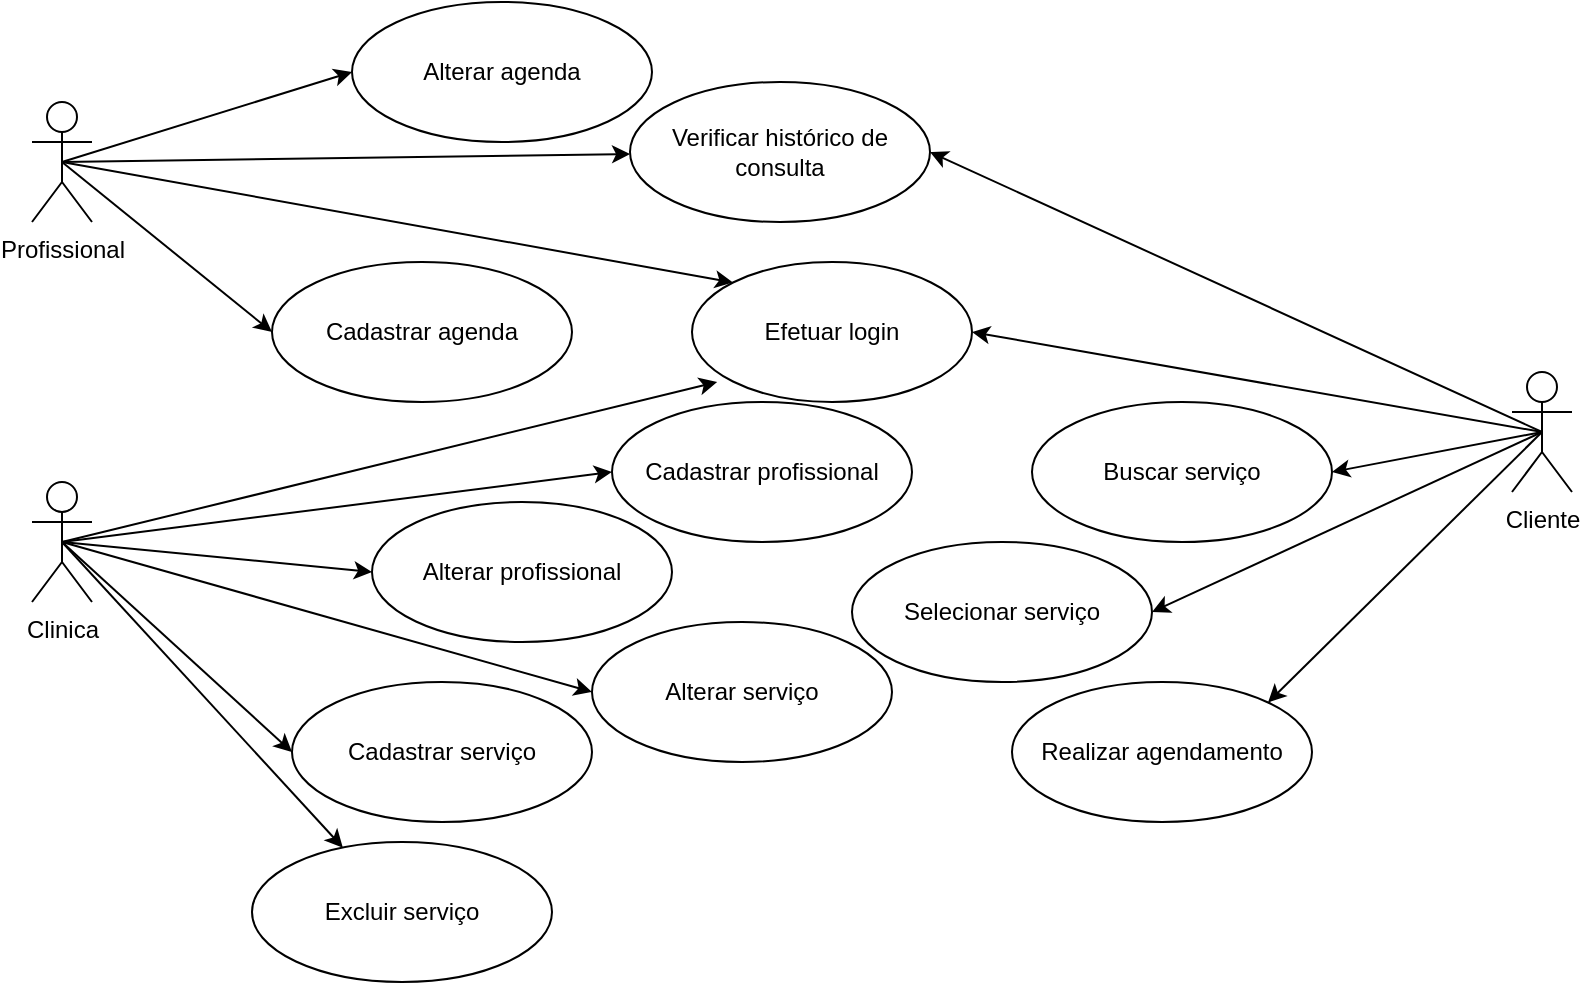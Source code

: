 <mxfile version="22.0.0" type="github">
  <diagram name="Página-1" id="Iu1hGT1gTBS3_60JgMqf">
    <mxGraphModel dx="1183" dy="549" grid="1" gridSize="10" guides="1" tooltips="1" connect="1" arrows="1" fold="1" page="1" pageScale="1" pageWidth="827" pageHeight="1169" math="0" shadow="0">
      <root>
        <mxCell id="0" />
        <mxCell id="1" parent="0" />
        <mxCell id="n0VYCAZRKLvNZl6ZHIPF-22" style="rounded=0;orthogonalLoop=1;jettySize=auto;html=1;exitX=0.5;exitY=0.5;exitDx=0;exitDy=0;exitPerimeter=0;entryX=1;entryY=0.5;entryDx=0;entryDy=0;" edge="1" parent="1" source="A82MeaCJVfevSgUQ1sRY-1" target="A82MeaCJVfevSgUQ1sRY-3">
          <mxGeometry relative="1" as="geometry" />
        </mxCell>
        <mxCell id="n0VYCAZRKLvNZl6ZHIPF-25" style="rounded=0;orthogonalLoop=1;jettySize=auto;html=1;exitX=0.5;exitY=0.5;exitDx=0;exitDy=0;exitPerimeter=0;entryX=1;entryY=0.5;entryDx=0;entryDy=0;" edge="1" parent="1" source="A82MeaCJVfevSgUQ1sRY-1" target="n0VYCAZRKLvNZl6ZHIPF-18">
          <mxGeometry relative="1" as="geometry" />
        </mxCell>
        <mxCell id="n0VYCAZRKLvNZl6ZHIPF-26" style="rounded=0;orthogonalLoop=1;jettySize=auto;html=1;exitX=0.5;exitY=0.5;exitDx=0;exitDy=0;exitPerimeter=0;entryX=1;entryY=0.5;entryDx=0;entryDy=0;" edge="1" parent="1" source="A82MeaCJVfevSgUQ1sRY-1" target="n0VYCAZRKLvNZl6ZHIPF-17">
          <mxGeometry relative="1" as="geometry" />
        </mxCell>
        <mxCell id="n0VYCAZRKLvNZl6ZHIPF-27" style="rounded=0;orthogonalLoop=1;jettySize=auto;html=1;exitX=0.5;exitY=0.5;exitDx=0;exitDy=0;exitPerimeter=0;entryX=1;entryY=0;entryDx=0;entryDy=0;" edge="1" parent="1" source="A82MeaCJVfevSgUQ1sRY-1" target="n0VYCAZRKLvNZl6ZHIPF-9">
          <mxGeometry relative="1" as="geometry" />
        </mxCell>
        <mxCell id="n0VYCAZRKLvNZl6ZHIPF-40" style="rounded=0;orthogonalLoop=1;jettySize=auto;html=1;exitX=0.5;exitY=0.5;exitDx=0;exitDy=0;exitPerimeter=0;entryX=1;entryY=0.5;entryDx=0;entryDy=0;" edge="1" parent="1" source="A82MeaCJVfevSgUQ1sRY-1" target="A82MeaCJVfevSgUQ1sRY-5">
          <mxGeometry relative="1" as="geometry" />
        </mxCell>
        <mxCell id="A82MeaCJVfevSgUQ1sRY-1" value="Cliente" style="shape=umlActor;verticalLabelPosition=bottom;verticalAlign=top;html=1;" parent="1" vertex="1">
          <mxGeometry x="780" y="295" width="30" height="60" as="geometry" />
        </mxCell>
        <mxCell id="n0VYCAZRKLvNZl6ZHIPF-28" style="rounded=0;orthogonalLoop=1;jettySize=auto;html=1;exitX=0.5;exitY=0.5;exitDx=0;exitDy=0;exitPerimeter=0;entryX=0;entryY=0;entryDx=0;entryDy=0;" edge="1" parent="1" source="A82MeaCJVfevSgUQ1sRY-2" target="A82MeaCJVfevSgUQ1sRY-3">
          <mxGeometry relative="1" as="geometry" />
        </mxCell>
        <mxCell id="n0VYCAZRKLvNZl6ZHIPF-29" style="rounded=0;orthogonalLoop=1;jettySize=auto;html=1;exitX=0.5;exitY=0.5;exitDx=0;exitDy=0;exitPerimeter=0;" edge="1" parent="1" source="A82MeaCJVfevSgUQ1sRY-2" target="A82MeaCJVfevSgUQ1sRY-5">
          <mxGeometry relative="1" as="geometry" />
        </mxCell>
        <mxCell id="n0VYCAZRKLvNZl6ZHIPF-30" style="rounded=0;orthogonalLoop=1;jettySize=auto;html=1;exitX=0.5;exitY=0.5;exitDx=0;exitDy=0;exitPerimeter=0;entryX=0;entryY=0.5;entryDx=0;entryDy=0;" edge="1" parent="1" source="A82MeaCJVfevSgUQ1sRY-2" target="n0VYCAZRKLvNZl6ZHIPF-10">
          <mxGeometry relative="1" as="geometry" />
        </mxCell>
        <mxCell id="n0VYCAZRKLvNZl6ZHIPF-31" style="rounded=0;orthogonalLoop=1;jettySize=auto;html=1;exitX=0.5;exitY=0.5;exitDx=0;exitDy=0;exitPerimeter=0;entryX=0;entryY=0.5;entryDx=0;entryDy=0;" edge="1" parent="1" source="A82MeaCJVfevSgUQ1sRY-2" target="n0VYCAZRKLvNZl6ZHIPF-11">
          <mxGeometry relative="1" as="geometry" />
        </mxCell>
        <mxCell id="A82MeaCJVfevSgUQ1sRY-2" value="Profissional" style="shape=umlActor;verticalLabelPosition=bottom;verticalAlign=top;html=1;" parent="1" vertex="1">
          <mxGeometry x="40" y="160" width="30" height="60" as="geometry" />
        </mxCell>
        <mxCell id="A82MeaCJVfevSgUQ1sRY-3" value="Efetuar login" style="ellipse;whiteSpace=wrap;html=1;" parent="1" vertex="1">
          <mxGeometry x="370" y="240" width="140" height="70" as="geometry" />
        </mxCell>
        <mxCell id="A82MeaCJVfevSgUQ1sRY-5" value="Verificar histórico de consulta" style="ellipse;whiteSpace=wrap;html=1;" parent="1" vertex="1">
          <mxGeometry x="339" y="150" width="150" height="70" as="geometry" />
        </mxCell>
        <mxCell id="n0VYCAZRKLvNZl6ZHIPF-21" style="rounded=0;orthogonalLoop=1;jettySize=auto;html=1;exitX=0.5;exitY=0.5;exitDx=0;exitDy=0;exitPerimeter=0;entryX=0;entryY=0.5;entryDx=0;entryDy=0;" edge="1" parent="1" source="n0VYCAZRKLvNZl6ZHIPF-1" target="n0VYCAZRKLvNZl6ZHIPF-19">
          <mxGeometry relative="1" as="geometry" />
        </mxCell>
        <mxCell id="n0VYCAZRKLvNZl6ZHIPF-23" style="rounded=0;orthogonalLoop=1;jettySize=auto;html=1;exitX=0.5;exitY=0.5;exitDx=0;exitDy=0;exitPerimeter=0;entryX=0.09;entryY=0.857;entryDx=0;entryDy=0;entryPerimeter=0;" edge="1" parent="1" source="n0VYCAZRKLvNZl6ZHIPF-1" target="A82MeaCJVfevSgUQ1sRY-3">
          <mxGeometry relative="1" as="geometry" />
        </mxCell>
        <mxCell id="n0VYCAZRKLvNZl6ZHIPF-33" style="rounded=0;orthogonalLoop=1;jettySize=auto;html=1;exitX=0.5;exitY=0.5;exitDx=0;exitDy=0;exitPerimeter=0;entryX=0;entryY=0.5;entryDx=0;entryDy=0;" edge="1" parent="1" source="n0VYCAZRKLvNZl6ZHIPF-1" target="n0VYCAZRKLvNZl6ZHIPF-20">
          <mxGeometry relative="1" as="geometry" />
        </mxCell>
        <mxCell id="n0VYCAZRKLvNZl6ZHIPF-35" style="rounded=0;orthogonalLoop=1;jettySize=auto;html=1;exitX=0.5;exitY=0.5;exitDx=0;exitDy=0;exitPerimeter=0;entryX=0;entryY=0.5;entryDx=0;entryDy=0;" edge="1" parent="1" source="n0VYCAZRKLvNZl6ZHIPF-1" target="n0VYCAZRKLvNZl6ZHIPF-14">
          <mxGeometry relative="1" as="geometry" />
        </mxCell>
        <mxCell id="n0VYCAZRKLvNZl6ZHIPF-36" style="rounded=0;orthogonalLoop=1;jettySize=auto;html=1;exitX=0.5;exitY=0.5;exitDx=0;exitDy=0;exitPerimeter=0;entryX=0;entryY=0.5;entryDx=0;entryDy=0;" edge="1" parent="1" source="n0VYCAZRKLvNZl6ZHIPF-1" target="n0VYCAZRKLvNZl6ZHIPF-15">
          <mxGeometry relative="1" as="geometry" />
        </mxCell>
        <mxCell id="n0VYCAZRKLvNZl6ZHIPF-37" style="rounded=0;orthogonalLoop=1;jettySize=auto;html=1;exitX=0.5;exitY=0.5;exitDx=0;exitDy=0;exitPerimeter=0;" edge="1" parent="1" source="n0VYCAZRKLvNZl6ZHIPF-1" target="n0VYCAZRKLvNZl6ZHIPF-16">
          <mxGeometry relative="1" as="geometry" />
        </mxCell>
        <mxCell id="n0VYCAZRKLvNZl6ZHIPF-1" value="Clinica" style="shape=umlActor;verticalLabelPosition=bottom;verticalAlign=top;html=1;" vertex="1" parent="1">
          <mxGeometry x="40" y="350" width="30" height="60" as="geometry" />
        </mxCell>
        <mxCell id="n0VYCAZRKLvNZl6ZHIPF-9" value="Realizar agendamento" style="ellipse;whiteSpace=wrap;html=1;" vertex="1" parent="1">
          <mxGeometry x="530" y="450" width="150" height="70" as="geometry" />
        </mxCell>
        <mxCell id="n0VYCAZRKLvNZl6ZHIPF-10" value="Alterar agenda" style="ellipse;whiteSpace=wrap;html=1;" vertex="1" parent="1">
          <mxGeometry x="200" y="110" width="150" height="70" as="geometry" />
        </mxCell>
        <mxCell id="n0VYCAZRKLvNZl6ZHIPF-11" value="Cadastrar agenda" style="ellipse;whiteSpace=wrap;html=1;" vertex="1" parent="1">
          <mxGeometry x="160" y="240" width="150" height="70" as="geometry" />
        </mxCell>
        <mxCell id="n0VYCAZRKLvNZl6ZHIPF-14" value="Cadastrar serviço" style="ellipse;whiteSpace=wrap;html=1;" vertex="1" parent="1">
          <mxGeometry x="170" y="450" width="150" height="70" as="geometry" />
        </mxCell>
        <mxCell id="n0VYCAZRKLvNZl6ZHIPF-15" value="Alterar serviço" style="ellipse;whiteSpace=wrap;html=1;" vertex="1" parent="1">
          <mxGeometry x="320" y="420" width="150" height="70" as="geometry" />
        </mxCell>
        <mxCell id="n0VYCAZRKLvNZl6ZHIPF-16" value="Excluir serviço" style="ellipse;whiteSpace=wrap;html=1;" vertex="1" parent="1">
          <mxGeometry x="150" y="530" width="150" height="70" as="geometry" />
        </mxCell>
        <mxCell id="n0VYCAZRKLvNZl6ZHIPF-17" value="Selecionar serviço" style="ellipse;whiteSpace=wrap;html=1;" vertex="1" parent="1">
          <mxGeometry x="450" y="380" width="150" height="70" as="geometry" />
        </mxCell>
        <mxCell id="n0VYCAZRKLvNZl6ZHIPF-18" value="Buscar serviço" style="ellipse;whiteSpace=wrap;html=1;" vertex="1" parent="1">
          <mxGeometry x="540" y="310" width="150" height="70" as="geometry" />
        </mxCell>
        <mxCell id="n0VYCAZRKLvNZl6ZHIPF-19" value="Cadastrar profissional" style="ellipse;whiteSpace=wrap;html=1;" vertex="1" parent="1">
          <mxGeometry x="330" y="310" width="150" height="70" as="geometry" />
        </mxCell>
        <mxCell id="n0VYCAZRKLvNZl6ZHIPF-20" value="Alterar profissional" style="ellipse;whiteSpace=wrap;html=1;" vertex="1" parent="1">
          <mxGeometry x="210" y="360" width="150" height="70" as="geometry" />
        </mxCell>
      </root>
    </mxGraphModel>
  </diagram>
</mxfile>
